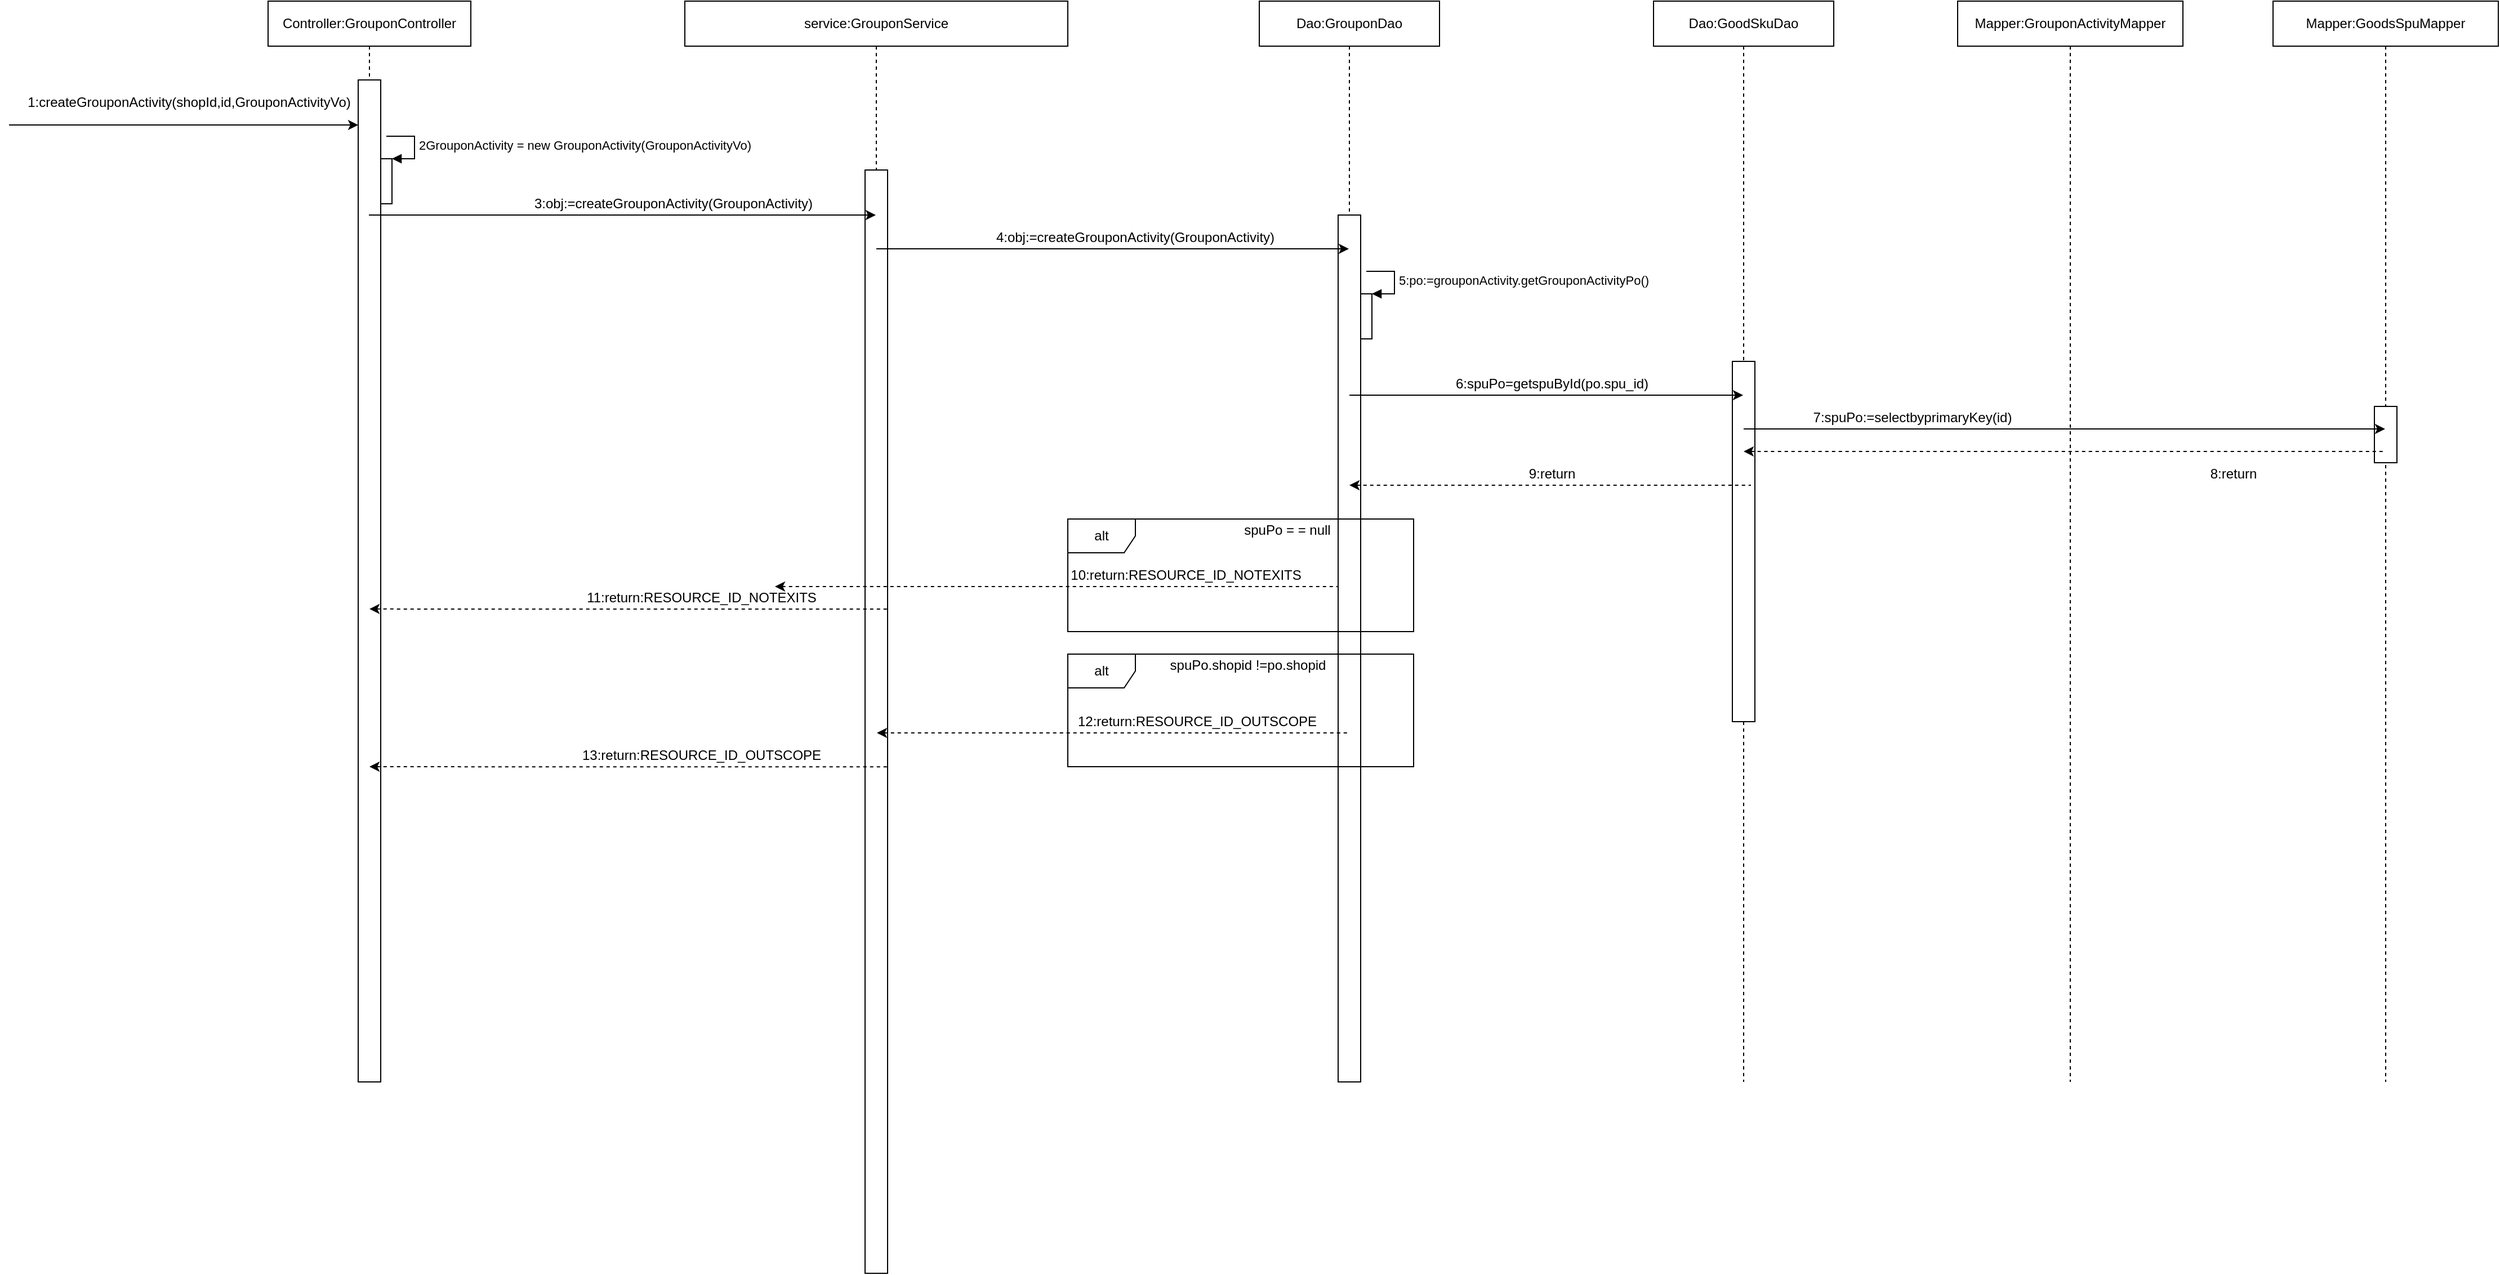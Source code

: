 <mxfile version="14.1.1" type="github">
  <diagram id="XvyM417pwiQkXbIRkVmS" name="Page-1">
    <mxGraphModel dx="2557" dy="978" grid="1" gridSize="10" guides="1" tooltips="1" connect="1" arrows="1" fold="1" page="1" pageScale="1" pageWidth="827" pageHeight="1169" math="0" shadow="0">
      <root>
        <mxCell id="0" />
        <mxCell id="1" parent="0" />
        <mxCell id="MDOoDEjRiofSLdFRRyra-8" value="&lt;div&gt;service:GrouponService&lt;/div&gt;" style="shape=umlLifeline;perimeter=lifelinePerimeter;whiteSpace=wrap;html=1;container=1;collapsible=0;recursiveResize=0;outlineConnect=0;" vertex="1" parent="1">
          <mxGeometry x="180" y="40" width="340" height="1130" as="geometry" />
        </mxCell>
        <mxCell id="MDOoDEjRiofSLdFRRyra-31" value="" style="rounded=0;whiteSpace=wrap;html=1;" vertex="1" parent="MDOoDEjRiofSLdFRRyra-8">
          <mxGeometry x="160" y="150" width="20" height="980" as="geometry" />
        </mxCell>
        <mxCell id="MDOoDEjRiofSLdFRRyra-55" value="" style="endArrow=none;html=1;startArrow=classic;startFill=1;endFill=0;dashed=1;" edge="1" parent="MDOoDEjRiofSLdFRRyra-8" target="MDOoDEjRiofSLdFRRyra-9">
          <mxGeometry width="50" height="50" relative="1" as="geometry">
            <mxPoint x="80" y="520" as="sourcePoint" />
            <mxPoint x="371.18" y="520" as="targetPoint" />
            <Array as="points">
              <mxPoint x="140" y="520" />
            </Array>
          </mxGeometry>
        </mxCell>
        <mxCell id="MDOoDEjRiofSLdFRRyra-10" value="Dao:GoodSkuDao" style="shape=umlLifeline;perimeter=lifelinePerimeter;whiteSpace=wrap;html=1;container=1;collapsible=0;recursiveResize=0;outlineConnect=0;" vertex="1" parent="1">
          <mxGeometry x="1040" y="40" width="160" height="960" as="geometry" />
        </mxCell>
        <mxCell id="MDOoDEjRiofSLdFRRyra-44" value="" style="rounded=0;whiteSpace=wrap;html=1;" vertex="1" parent="MDOoDEjRiofSLdFRRyra-10">
          <mxGeometry x="70" y="320" width="20" height="320" as="geometry" />
        </mxCell>
        <mxCell id="MDOoDEjRiofSLdFRRyra-11" value="Mapper:GrouponActivityMapper" style="shape=umlLifeline;perimeter=lifelinePerimeter;whiteSpace=wrap;html=1;container=1;collapsible=0;recursiveResize=0;outlineConnect=0;" vertex="1" parent="1">
          <mxGeometry x="1310" y="40" width="200" height="960" as="geometry" />
        </mxCell>
        <mxCell id="MDOoDEjRiofSLdFRRyra-12" value="Mapper:GoodsSpuMapper" style="shape=umlLifeline;perimeter=lifelinePerimeter;whiteSpace=wrap;html=1;container=1;collapsible=0;recursiveResize=0;outlineConnect=0;" vertex="1" parent="1">
          <mxGeometry x="1590" y="40" width="200" height="960" as="geometry" />
        </mxCell>
        <mxCell id="MDOoDEjRiofSLdFRRyra-45" value="" style="rounded=0;whiteSpace=wrap;html=1;" vertex="1" parent="MDOoDEjRiofSLdFRRyra-12">
          <mxGeometry x="90" y="360" width="20" height="50" as="geometry" />
        </mxCell>
        <mxCell id="MDOoDEjRiofSLdFRRyra-26" value="1:createGrouponActivity(shopId,id,GrouponActivityVo)" style="text;html=1;strokeColor=none;fillColor=none;align=center;verticalAlign=middle;whiteSpace=wrap;rounded=0;" vertex="1" parent="1">
          <mxGeometry x="-410" y="120" width="300" height="20" as="geometry" />
        </mxCell>
        <mxCell id="MDOoDEjRiofSLdFRRyra-27" value="Controller:GrouponController" style="shape=umlLifeline;perimeter=lifelinePerimeter;whiteSpace=wrap;html=1;container=1;collapsible=0;recursiveResize=0;outlineConnect=0;" vertex="1" parent="1">
          <mxGeometry x="-190" y="40" width="180" height="960" as="geometry" />
        </mxCell>
        <mxCell id="MDOoDEjRiofSLdFRRyra-29" value="" style="rounded=0;whiteSpace=wrap;html=1;" vertex="1" parent="MDOoDEjRiofSLdFRRyra-27">
          <mxGeometry x="80" y="70" width="20" height="890" as="geometry" />
        </mxCell>
        <mxCell id="MDOoDEjRiofSLdFRRyra-35" value="" style="html=1;points=[];perimeter=orthogonalPerimeter;" vertex="1" parent="MDOoDEjRiofSLdFRRyra-27">
          <mxGeometry x="100" y="140" width="10" height="40" as="geometry" />
        </mxCell>
        <mxCell id="MDOoDEjRiofSLdFRRyra-36" value="2GrouponActivity = new GrouponActivity(GrouponActivityVo)" style="edgeStyle=orthogonalEdgeStyle;html=1;align=left;spacingLeft=2;endArrow=block;rounded=0;entryX=1;entryY=0;" edge="1" target="MDOoDEjRiofSLdFRRyra-35" parent="MDOoDEjRiofSLdFRRyra-27">
          <mxGeometry relative="1" as="geometry">
            <mxPoint x="105" y="120" as="sourcePoint" />
            <Array as="points">
              <mxPoint x="130" y="120" />
            </Array>
          </mxGeometry>
        </mxCell>
        <mxCell id="MDOoDEjRiofSLdFRRyra-30" value="" style="endArrow=classic;html=1;" edge="1" parent="1">
          <mxGeometry width="50" height="50" relative="1" as="geometry">
            <mxPoint x="-420" y="150" as="sourcePoint" />
            <mxPoint x="-110" y="150" as="targetPoint" />
          </mxGeometry>
        </mxCell>
        <mxCell id="MDOoDEjRiofSLdFRRyra-32" value="3:obj:=createGrouponActivity(GrouponActivity)" style="text;html=1;strokeColor=none;fillColor=none;align=center;verticalAlign=middle;whiteSpace=wrap;rounded=0;" vertex="1" parent="1">
          <mxGeometry x="20" y="210" width="300" height="20" as="geometry" />
        </mxCell>
        <mxCell id="MDOoDEjRiofSLdFRRyra-33" value="" style="endArrow=classic;html=1;" edge="1" parent="1" target="MDOoDEjRiofSLdFRRyra-8">
          <mxGeometry width="50" height="50" relative="1" as="geometry">
            <mxPoint x="-100.5" y="230" as="sourcePoint" />
            <mxPoint x="240" y="230" as="targetPoint" />
          </mxGeometry>
        </mxCell>
        <mxCell id="MDOoDEjRiofSLdFRRyra-9" value="Dao:GrouponDao" style="shape=umlLifeline;perimeter=lifelinePerimeter;whiteSpace=wrap;html=1;container=1;collapsible=0;recursiveResize=0;outlineConnect=0;" vertex="1" parent="1">
          <mxGeometry x="690" y="40" width="160" height="960" as="geometry" />
        </mxCell>
        <mxCell id="MDOoDEjRiofSLdFRRyra-37" value="" style="rounded=0;whiteSpace=wrap;html=1;" vertex="1" parent="MDOoDEjRiofSLdFRRyra-9">
          <mxGeometry x="70" y="190" width="20" height="770" as="geometry" />
        </mxCell>
        <mxCell id="MDOoDEjRiofSLdFRRyra-40" value="" style="html=1;points=[];perimeter=orthogonalPerimeter;" vertex="1" parent="MDOoDEjRiofSLdFRRyra-9">
          <mxGeometry x="90" y="260" width="10" height="40" as="geometry" />
        </mxCell>
        <mxCell id="MDOoDEjRiofSLdFRRyra-41" value="5:po:=grouponActivity.getGrouponActivityPo()" style="edgeStyle=orthogonalEdgeStyle;html=1;align=left;spacingLeft=2;endArrow=block;rounded=0;entryX=1;entryY=0;" edge="1" target="MDOoDEjRiofSLdFRRyra-40" parent="MDOoDEjRiofSLdFRRyra-9">
          <mxGeometry relative="1" as="geometry">
            <mxPoint x="95" y="240" as="sourcePoint" />
            <Array as="points">
              <mxPoint x="120" y="240" />
            </Array>
          </mxGeometry>
        </mxCell>
        <mxCell id="MDOoDEjRiofSLdFRRyra-53" value="alt" style="shape=umlFrame;whiteSpace=wrap;html=1;" vertex="1" parent="MDOoDEjRiofSLdFRRyra-9">
          <mxGeometry x="-170" y="460" width="307" height="100" as="geometry" />
        </mxCell>
        <mxCell id="MDOoDEjRiofSLdFRRyra-56" value="10:return:RESOURCE_ID_NOTEXITS" style="text;html=1;strokeColor=none;fillColor=none;align=center;verticalAlign=middle;whiteSpace=wrap;rounded=0;" vertex="1" parent="MDOoDEjRiofSLdFRRyra-9">
          <mxGeometry x="-130" y="500" width="130" height="20" as="geometry" />
        </mxCell>
        <mxCell id="MDOoDEjRiofSLdFRRyra-38" value="4:obj:=createGrouponActivity(GrouponActivity)" style="text;html=1;strokeColor=none;fillColor=none;align=center;verticalAlign=middle;whiteSpace=wrap;rounded=0;" vertex="1" parent="1">
          <mxGeometry x="430" y="240" width="300" height="20" as="geometry" />
        </mxCell>
        <mxCell id="MDOoDEjRiofSLdFRRyra-39" value="" style="endArrow=classic;html=1;" edge="1" parent="1" target="MDOoDEjRiofSLdFRRyra-9">
          <mxGeometry width="50" height="50" relative="1" as="geometry">
            <mxPoint x="350" y="260" as="sourcePoint" />
            <mxPoint x="800" y="260" as="targetPoint" />
            <Array as="points">
              <mxPoint x="420" y="260" />
            </Array>
          </mxGeometry>
        </mxCell>
        <mxCell id="MDOoDEjRiofSLdFRRyra-42" value="6:spuPo=getspuById(po.spu_id)" style="text;html=1;strokeColor=none;fillColor=none;align=center;verticalAlign=middle;whiteSpace=wrap;rounded=0;" vertex="1" parent="1">
          <mxGeometry x="800" y="370" width="300" height="20" as="geometry" />
        </mxCell>
        <mxCell id="MDOoDEjRiofSLdFRRyra-43" value="" style="endArrow=classic;html=1;" edge="1" parent="1" target="MDOoDEjRiofSLdFRRyra-10">
          <mxGeometry width="50" height="50" relative="1" as="geometry">
            <mxPoint x="770" y="390" as="sourcePoint" />
            <mxPoint x="1139.5" y="390" as="targetPoint" />
            <Array as="points">
              <mxPoint x="790" y="390" />
            </Array>
          </mxGeometry>
        </mxCell>
        <mxCell id="MDOoDEjRiofSLdFRRyra-46" value="7:spuPo:=selectbyprimaryKey(id)" style="text;html=1;strokeColor=none;fillColor=none;align=center;verticalAlign=middle;whiteSpace=wrap;rounded=0;" vertex="1" parent="1">
          <mxGeometry x="1120" y="400" width="300" height="20" as="geometry" />
        </mxCell>
        <mxCell id="MDOoDEjRiofSLdFRRyra-47" value="" style="endArrow=classic;html=1;" edge="1" parent="1" target="MDOoDEjRiofSLdFRRyra-12">
          <mxGeometry width="50" height="50" relative="1" as="geometry">
            <mxPoint x="1120" y="420" as="sourcePoint" />
            <mxPoint x="1469.5" y="420" as="targetPoint" />
            <Array as="points">
              <mxPoint x="1140" y="420" />
            </Array>
          </mxGeometry>
        </mxCell>
        <mxCell id="MDOoDEjRiofSLdFRRyra-49" value="" style="endArrow=none;html=1;startArrow=classic;startFill=1;endFill=0;dashed=1;" edge="1" parent="1">
          <mxGeometry width="50" height="50" relative="1" as="geometry">
            <mxPoint x="1120" y="440" as="sourcePoint" />
            <mxPoint x="1689.5" y="440" as="targetPoint" />
            <Array as="points">
              <mxPoint x="1140" y="440" />
            </Array>
          </mxGeometry>
        </mxCell>
        <mxCell id="MDOoDEjRiofSLdFRRyra-50" value="8:return" style="text;html=1;strokeColor=none;fillColor=none;align=center;verticalAlign=middle;whiteSpace=wrap;rounded=0;" vertex="1" parent="1">
          <mxGeometry x="1490" y="450" width="130" height="20" as="geometry" />
        </mxCell>
        <mxCell id="MDOoDEjRiofSLdFRRyra-51" value="" style="endArrow=none;html=1;startArrow=classic;startFill=1;endFill=0;dashed=1;" edge="1" parent="1" source="MDOoDEjRiofSLdFRRyra-9">
          <mxGeometry width="50" height="50" relative="1" as="geometry">
            <mxPoint x="827" y="470" as="sourcePoint" />
            <mxPoint x="1126.5" y="470" as="targetPoint" />
            <Array as="points">
              <mxPoint x="847" y="470" />
            </Array>
          </mxGeometry>
        </mxCell>
        <mxCell id="MDOoDEjRiofSLdFRRyra-52" value="9:return" style="text;html=1;strokeColor=none;fillColor=none;align=center;verticalAlign=middle;whiteSpace=wrap;rounded=0;" vertex="1" parent="1">
          <mxGeometry x="885" y="450" width="130" height="20" as="geometry" />
        </mxCell>
        <mxCell id="MDOoDEjRiofSLdFRRyra-54" value="spuPo = = null" style="text;html=1;strokeColor=none;fillColor=none;align=center;verticalAlign=middle;whiteSpace=wrap;rounded=0;" vertex="1" parent="1">
          <mxGeometry x="650" y="500" width="130" height="20" as="geometry" />
        </mxCell>
        <mxCell id="MDOoDEjRiofSLdFRRyra-57" value="" style="endArrow=none;html=1;startArrow=classic;startFill=1;endFill=0;dashed=1;exitX=0.5;exitY=0.528;exitDx=0;exitDy=0;exitPerimeter=0;" edge="1" parent="1" source="MDOoDEjRiofSLdFRRyra-29">
          <mxGeometry width="50" height="50" relative="1" as="geometry">
            <mxPoint x="-60" y="580" as="sourcePoint" />
            <mxPoint x="359.5" y="580" as="targetPoint" />
            <Array as="points">
              <mxPoint y="580" />
            </Array>
          </mxGeometry>
        </mxCell>
        <mxCell id="MDOoDEjRiofSLdFRRyra-58" value="11:return:RESOURCE_ID_NOTEXITS" style="text;html=1;strokeColor=none;fillColor=none;align=center;verticalAlign=middle;whiteSpace=wrap;rounded=0;" vertex="1" parent="1">
          <mxGeometry x="130" y="560" width="130" height="20" as="geometry" />
        </mxCell>
        <mxCell id="MDOoDEjRiofSLdFRRyra-59" value="spuPo.shopid !=po.shopid" style="text;html=1;strokeColor=none;fillColor=none;align=center;verticalAlign=middle;whiteSpace=wrap;rounded=0;" vertex="1" parent="1">
          <mxGeometry x="590" y="620" width="180" height="20" as="geometry" />
        </mxCell>
        <mxCell id="MDOoDEjRiofSLdFRRyra-61" value="" style="endArrow=none;html=1;startArrow=classic;startFill=1;endFill=0;dashed=1;" edge="1" parent="1">
          <mxGeometry width="50" height="50" relative="1" as="geometry">
            <mxPoint x="350.5" y="690" as="sourcePoint" />
            <mxPoint x="770.0" y="690" as="targetPoint" />
            <Array as="points">
              <mxPoint x="410.5" y="690" />
            </Array>
          </mxGeometry>
        </mxCell>
        <mxCell id="MDOoDEjRiofSLdFRRyra-62" value="12:return:RESOURCE_ID_OUTSCOPE" style="text;html=1;strokeColor=none;fillColor=none;align=center;verticalAlign=middle;whiteSpace=wrap;rounded=0;" vertex="1" parent="1">
          <mxGeometry x="570" y="670" width="130" height="20" as="geometry" />
        </mxCell>
        <mxCell id="MDOoDEjRiofSLdFRRyra-63" value="alt" style="shape=umlFrame;whiteSpace=wrap;html=1;" vertex="1" parent="1">
          <mxGeometry x="520" y="620" width="307" height="100" as="geometry" />
        </mxCell>
        <mxCell id="MDOoDEjRiofSLdFRRyra-64" value="" style="endArrow=none;html=1;startArrow=classic;startFill=1;endFill=0;dashed=1;exitX=0.5;exitY=0.528;exitDx=0;exitDy=0;exitPerimeter=0;" edge="1" parent="1">
          <mxGeometry width="50" height="50" relative="1" as="geometry">
            <mxPoint x="-100" y="720.0" as="sourcePoint" />
            <mxPoint x="359.5" y="720.08" as="targetPoint" />
            <Array as="points">
              <mxPoint y="720.08" />
            </Array>
          </mxGeometry>
        </mxCell>
        <mxCell id="MDOoDEjRiofSLdFRRyra-66" value="13:return:RESOURCE_ID_OUTSCOPE" style="text;html=1;strokeColor=none;fillColor=none;align=center;verticalAlign=middle;whiteSpace=wrap;rounded=0;" vertex="1" parent="1">
          <mxGeometry x="130" y="700" width="130" height="20" as="geometry" />
        </mxCell>
      </root>
    </mxGraphModel>
  </diagram>
</mxfile>
